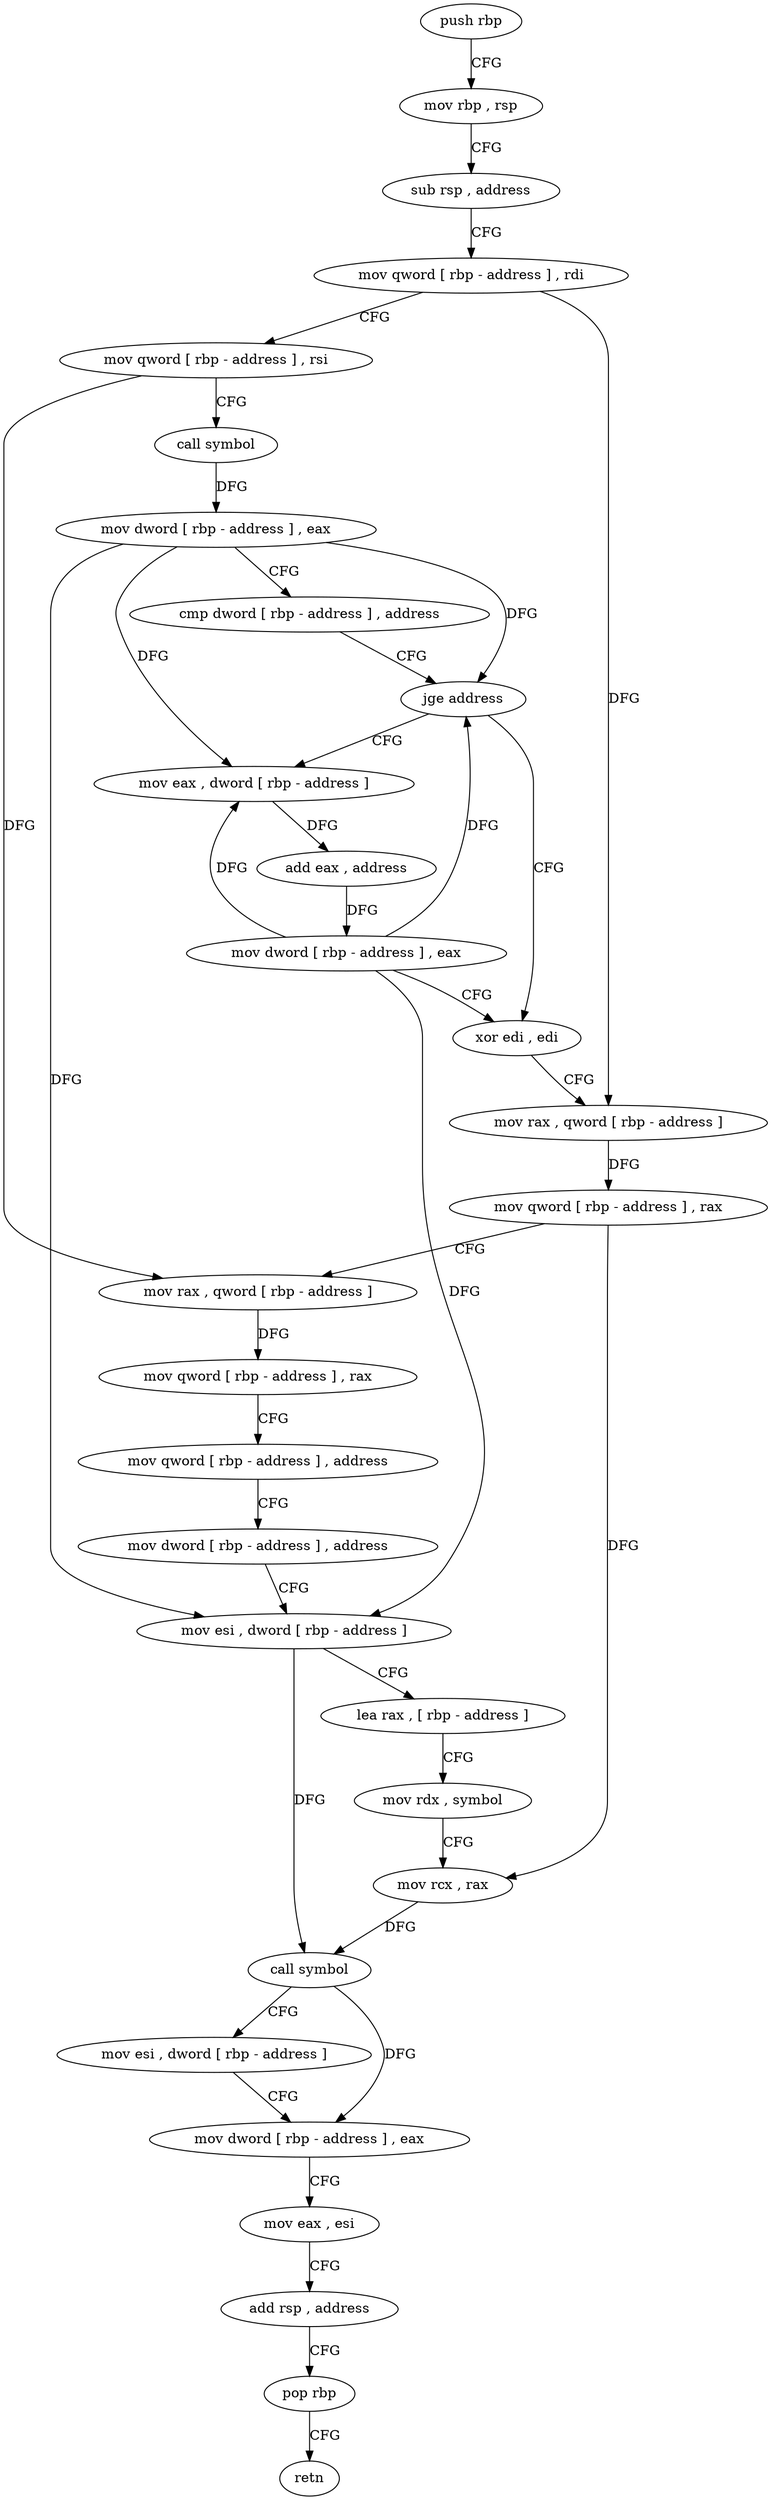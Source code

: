 digraph "func" {
"4295376" [label = "push rbp" ]
"4295377" [label = "mov rbp , rsp" ]
"4295380" [label = "sub rsp , address" ]
"4295384" [label = "mov qword [ rbp - address ] , rdi" ]
"4295388" [label = "mov qword [ rbp - address ] , rsi" ]
"4295392" [label = "call symbol" ]
"4295397" [label = "mov dword [ rbp - address ] , eax" ]
"4295400" [label = "cmp dword [ rbp - address ] , address" ]
"4295407" [label = "jge address" ]
"4295422" [label = "xor edi , edi" ]
"4295413" [label = "mov eax , dword [ rbp - address ]" ]
"4295424" [label = "mov rax , qword [ rbp - address ]" ]
"4295428" [label = "mov qword [ rbp - address ] , rax" ]
"4295432" [label = "mov rax , qword [ rbp - address ]" ]
"4295436" [label = "mov qword [ rbp - address ] , rax" ]
"4295440" [label = "mov qword [ rbp - address ] , address" ]
"4295448" [label = "mov dword [ rbp - address ] , address" ]
"4295455" [label = "mov esi , dword [ rbp - address ]" ]
"4295458" [label = "lea rax , [ rbp - address ]" ]
"4295462" [label = "mov rdx , symbol" ]
"4295472" [label = "mov rcx , rax" ]
"4295475" [label = "call symbol" ]
"4295480" [label = "mov esi , dword [ rbp - address ]" ]
"4295483" [label = "mov dword [ rbp - address ] , eax" ]
"4295486" [label = "mov eax , esi" ]
"4295488" [label = "add rsp , address" ]
"4295492" [label = "pop rbp" ]
"4295493" [label = "retn" ]
"4295416" [label = "add eax , address" ]
"4295419" [label = "mov dword [ rbp - address ] , eax" ]
"4295376" -> "4295377" [ label = "CFG" ]
"4295377" -> "4295380" [ label = "CFG" ]
"4295380" -> "4295384" [ label = "CFG" ]
"4295384" -> "4295388" [ label = "CFG" ]
"4295384" -> "4295424" [ label = "DFG" ]
"4295388" -> "4295392" [ label = "CFG" ]
"4295388" -> "4295432" [ label = "DFG" ]
"4295392" -> "4295397" [ label = "DFG" ]
"4295397" -> "4295400" [ label = "CFG" ]
"4295397" -> "4295407" [ label = "DFG" ]
"4295397" -> "4295455" [ label = "DFG" ]
"4295397" -> "4295413" [ label = "DFG" ]
"4295400" -> "4295407" [ label = "CFG" ]
"4295407" -> "4295422" [ label = "CFG" ]
"4295407" -> "4295413" [ label = "CFG" ]
"4295422" -> "4295424" [ label = "CFG" ]
"4295413" -> "4295416" [ label = "DFG" ]
"4295424" -> "4295428" [ label = "DFG" ]
"4295428" -> "4295432" [ label = "CFG" ]
"4295428" -> "4295472" [ label = "DFG" ]
"4295432" -> "4295436" [ label = "DFG" ]
"4295436" -> "4295440" [ label = "CFG" ]
"4295440" -> "4295448" [ label = "CFG" ]
"4295448" -> "4295455" [ label = "CFG" ]
"4295455" -> "4295458" [ label = "CFG" ]
"4295455" -> "4295475" [ label = "DFG" ]
"4295458" -> "4295462" [ label = "CFG" ]
"4295462" -> "4295472" [ label = "CFG" ]
"4295472" -> "4295475" [ label = "DFG" ]
"4295475" -> "4295480" [ label = "CFG" ]
"4295475" -> "4295483" [ label = "DFG" ]
"4295480" -> "4295483" [ label = "CFG" ]
"4295483" -> "4295486" [ label = "CFG" ]
"4295486" -> "4295488" [ label = "CFG" ]
"4295488" -> "4295492" [ label = "CFG" ]
"4295492" -> "4295493" [ label = "CFG" ]
"4295416" -> "4295419" [ label = "DFG" ]
"4295419" -> "4295422" [ label = "CFG" ]
"4295419" -> "4295407" [ label = "DFG" ]
"4295419" -> "4295455" [ label = "DFG" ]
"4295419" -> "4295413" [ label = "DFG" ]
}
